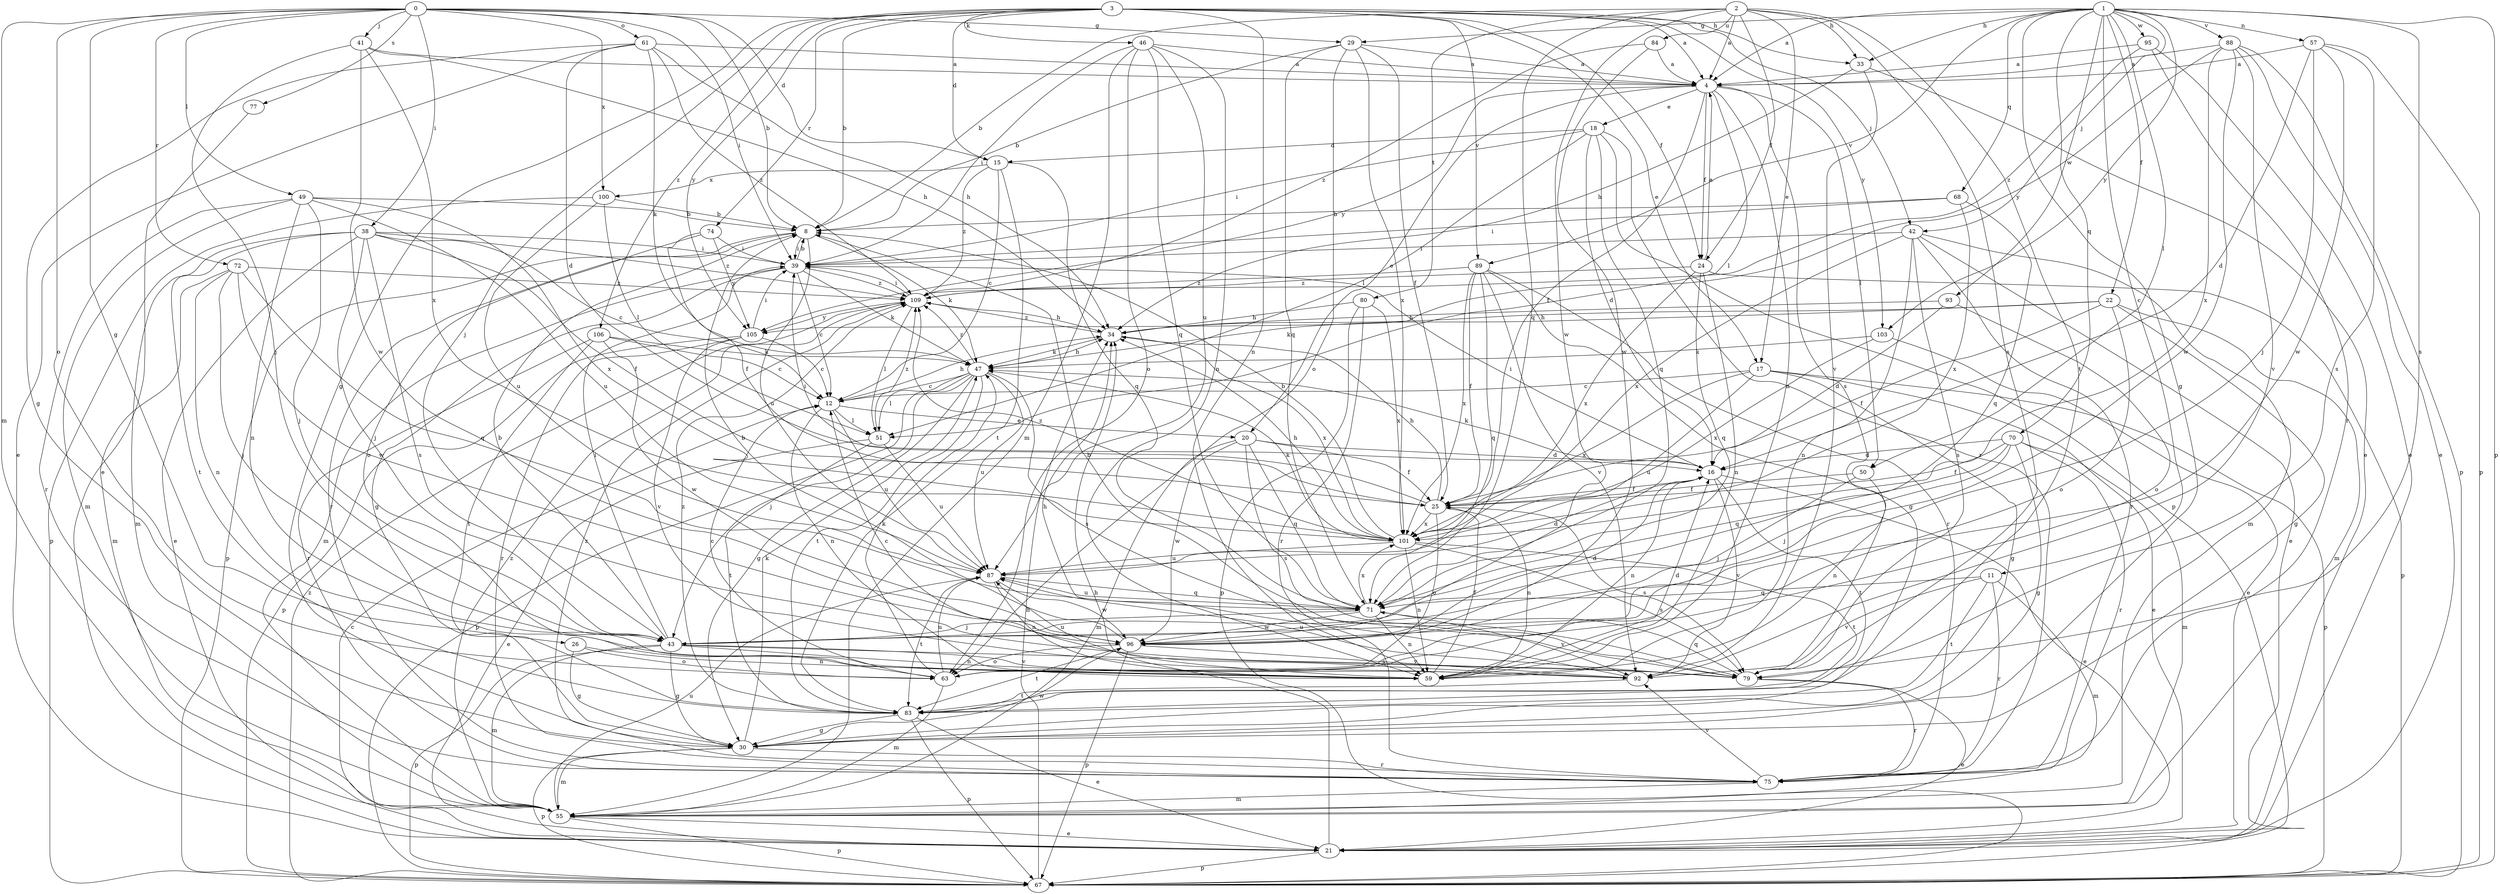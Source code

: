 strict digraph  {
0;
1;
2;
3;
4;
8;
11;
12;
15;
16;
17;
18;
20;
21;
22;
24;
25;
26;
29;
30;
33;
34;
38;
39;
41;
42;
43;
46;
47;
49;
50;
51;
55;
57;
59;
61;
63;
67;
68;
70;
71;
72;
74;
75;
77;
79;
80;
83;
84;
87;
88;
89;
92;
93;
95;
96;
100;
101;
103;
105;
106;
109;
0 -> 8  [label=b];
0 -> 15  [label=d];
0 -> 26  [label=g];
0 -> 29  [label=g];
0 -> 38  [label=i];
0 -> 39  [label=i];
0 -> 41  [label=j];
0 -> 49  [label=l];
0 -> 55  [label=m];
0 -> 61  [label=o];
0 -> 63  [label=o];
0 -> 72  [label=r];
0 -> 77  [label=s];
0 -> 100  [label=x];
1 -> 4  [label=a];
1 -> 11  [label=c];
1 -> 22  [label=f];
1 -> 29  [label=g];
1 -> 30  [label=g];
1 -> 33  [label=h];
1 -> 42  [label=j];
1 -> 50  [label=l];
1 -> 57  [label=n];
1 -> 67  [label=p];
1 -> 68  [label=q];
1 -> 70  [label=q];
1 -> 79  [label=s];
1 -> 88  [label=v];
1 -> 89  [label=v];
1 -> 93  [label=w];
1 -> 95  [label=w];
1 -> 103  [label=y];
2 -> 4  [label=a];
2 -> 8  [label=b];
2 -> 17  [label=e];
2 -> 24  [label=f];
2 -> 33  [label=h];
2 -> 71  [label=q];
2 -> 79  [label=s];
2 -> 80  [label=t];
2 -> 83  [label=t];
2 -> 84  [label=u];
2 -> 96  [label=w];
3 -> 4  [label=a];
3 -> 8  [label=b];
3 -> 15  [label=d];
3 -> 17  [label=e];
3 -> 24  [label=f];
3 -> 30  [label=g];
3 -> 33  [label=h];
3 -> 42  [label=j];
3 -> 43  [label=j];
3 -> 46  [label=k];
3 -> 59  [label=n];
3 -> 74  [label=r];
3 -> 89  [label=v];
3 -> 103  [label=y];
3 -> 105  [label=y];
3 -> 106  [label=z];
4 -> 18  [label=e];
4 -> 20  [label=e];
4 -> 24  [label=f];
4 -> 25  [label=f];
4 -> 50  [label=l];
4 -> 51  [label=l];
4 -> 59  [label=n];
4 -> 79  [label=s];
4 -> 105  [label=y];
8 -> 39  [label=i];
8 -> 47  [label=k];
8 -> 67  [label=p];
8 -> 75  [label=r];
8 -> 87  [label=u];
11 -> 55  [label=m];
11 -> 71  [label=q];
11 -> 75  [label=r];
11 -> 83  [label=t];
11 -> 92  [label=v];
12 -> 20  [label=e];
12 -> 34  [label=h];
12 -> 51  [label=l];
12 -> 59  [label=n];
12 -> 87  [label=u];
15 -> 12  [label=c];
15 -> 71  [label=q];
15 -> 83  [label=t];
15 -> 100  [label=x];
15 -> 109  [label=z];
16 -> 21  [label=e];
16 -> 25  [label=f];
16 -> 39  [label=i];
16 -> 47  [label=k];
16 -> 59  [label=n];
16 -> 83  [label=t];
16 -> 92  [label=v];
17 -> 12  [label=c];
17 -> 21  [label=e];
17 -> 30  [label=g];
17 -> 67  [label=p];
17 -> 87  [label=u];
17 -> 101  [label=x];
18 -> 15  [label=d];
18 -> 16  [label=d];
18 -> 39  [label=i];
18 -> 51  [label=l];
18 -> 67  [label=p];
18 -> 71  [label=q];
18 -> 75  [label=r];
20 -> 16  [label=d];
20 -> 25  [label=f];
20 -> 55  [label=m];
20 -> 71  [label=q];
20 -> 79  [label=s];
20 -> 96  [label=w];
21 -> 12  [label=c];
21 -> 34  [label=h];
21 -> 67  [label=p];
22 -> 25  [label=f];
22 -> 30  [label=g];
22 -> 34  [label=h];
22 -> 47  [label=k];
22 -> 55  [label=m];
22 -> 63  [label=o];
24 -> 4  [label=a];
24 -> 59  [label=n];
24 -> 67  [label=p];
24 -> 71  [label=q];
24 -> 101  [label=x];
24 -> 109  [label=z];
25 -> 34  [label=h];
25 -> 39  [label=i];
25 -> 59  [label=n];
25 -> 63  [label=o];
25 -> 79  [label=s];
25 -> 101  [label=x];
26 -> 30  [label=g];
26 -> 59  [label=n];
26 -> 63  [label=o];
29 -> 4  [label=a];
29 -> 8  [label=b];
29 -> 25  [label=f];
29 -> 63  [label=o];
29 -> 71  [label=q];
29 -> 101  [label=x];
30 -> 47  [label=k];
30 -> 55  [label=m];
30 -> 67  [label=p];
30 -> 75  [label=r];
30 -> 96  [label=w];
33 -> 21  [label=e];
33 -> 34  [label=h];
33 -> 92  [label=v];
34 -> 47  [label=k];
34 -> 101  [label=x];
34 -> 109  [label=z];
38 -> 12  [label=c];
38 -> 21  [label=e];
38 -> 25  [label=f];
38 -> 39  [label=i];
38 -> 43  [label=j];
38 -> 55  [label=m];
38 -> 79  [label=s];
38 -> 83  [label=t];
38 -> 109  [label=z];
39 -> 8  [label=b];
39 -> 12  [label=c];
39 -> 30  [label=g];
39 -> 47  [label=k];
39 -> 55  [label=m];
39 -> 109  [label=z];
41 -> 4  [label=a];
41 -> 34  [label=h];
41 -> 43  [label=j];
41 -> 96  [label=w];
41 -> 101  [label=x];
42 -> 21  [label=e];
42 -> 39  [label=i];
42 -> 55  [label=m];
42 -> 59  [label=n];
42 -> 75  [label=r];
42 -> 79  [label=s];
42 -> 101  [label=x];
43 -> 8  [label=b];
43 -> 30  [label=g];
43 -> 39  [label=i];
43 -> 55  [label=m];
43 -> 59  [label=n];
43 -> 67  [label=p];
43 -> 79  [label=s];
43 -> 92  [label=v];
46 -> 4  [label=a];
46 -> 39  [label=i];
46 -> 55  [label=m];
46 -> 59  [label=n];
46 -> 63  [label=o];
46 -> 71  [label=q];
46 -> 87  [label=u];
47 -> 12  [label=c];
47 -> 30  [label=g];
47 -> 34  [label=h];
47 -> 43  [label=j];
47 -> 51  [label=l];
47 -> 67  [label=p];
47 -> 79  [label=s];
47 -> 83  [label=t];
47 -> 87  [label=u];
47 -> 109  [label=z];
49 -> 8  [label=b];
49 -> 43  [label=j];
49 -> 55  [label=m];
49 -> 59  [label=n];
49 -> 75  [label=r];
49 -> 87  [label=u];
49 -> 101  [label=x];
50 -> 25  [label=f];
50 -> 43  [label=j];
50 -> 59  [label=n];
51 -> 21  [label=e];
51 -> 83  [label=t];
51 -> 87  [label=u];
51 -> 109  [label=z];
55 -> 21  [label=e];
55 -> 67  [label=p];
55 -> 87  [label=u];
55 -> 109  [label=z];
57 -> 4  [label=a];
57 -> 16  [label=d];
57 -> 43  [label=j];
57 -> 67  [label=p];
57 -> 79  [label=s];
57 -> 96  [label=w];
59 -> 16  [label=d];
59 -> 25  [label=f];
59 -> 87  [label=u];
61 -> 4  [label=a];
61 -> 16  [label=d];
61 -> 21  [label=e];
61 -> 30  [label=g];
61 -> 34  [label=h];
61 -> 47  [label=k];
61 -> 109  [label=z];
63 -> 12  [label=c];
63 -> 47  [label=k];
63 -> 55  [label=m];
63 -> 87  [label=u];
67 -> 34  [label=h];
67 -> 109  [label=z];
68 -> 8  [label=b];
68 -> 39  [label=i];
68 -> 71  [label=q];
68 -> 101  [label=x];
70 -> 16  [label=d];
70 -> 25  [label=f];
70 -> 30  [label=g];
70 -> 43  [label=j];
70 -> 55  [label=m];
70 -> 71  [label=q];
70 -> 75  [label=r];
71 -> 43  [label=j];
71 -> 59  [label=n];
71 -> 87  [label=u];
71 -> 92  [label=v];
71 -> 96  [label=w];
71 -> 101  [label=x];
72 -> 43  [label=j];
72 -> 55  [label=m];
72 -> 59  [label=n];
72 -> 71  [label=q];
72 -> 96  [label=w];
72 -> 109  [label=z];
74 -> 25  [label=f];
74 -> 39  [label=i];
74 -> 63  [label=o];
74 -> 105  [label=y];
75 -> 55  [label=m];
75 -> 92  [label=v];
75 -> 109  [label=z];
77 -> 21  [label=e];
79 -> 8  [label=b];
79 -> 21  [label=e];
79 -> 71  [label=q];
79 -> 75  [label=r];
79 -> 87  [label=u];
80 -> 34  [label=h];
80 -> 67  [label=p];
80 -> 75  [label=r];
80 -> 101  [label=x];
83 -> 21  [label=e];
83 -> 30  [label=g];
83 -> 67  [label=p];
83 -> 109  [label=z];
84 -> 4  [label=a];
84 -> 96  [label=w];
84 -> 109  [label=z];
87 -> 16  [label=d];
87 -> 59  [label=n];
87 -> 71  [label=q];
87 -> 83  [label=t];
87 -> 96  [label=w];
88 -> 4  [label=a];
88 -> 21  [label=e];
88 -> 67  [label=p];
88 -> 92  [label=v];
88 -> 96  [label=w];
88 -> 101  [label=x];
88 -> 105  [label=y];
89 -> 25  [label=f];
89 -> 30  [label=g];
89 -> 71  [label=q];
89 -> 75  [label=r];
89 -> 92  [label=v];
89 -> 101  [label=x];
89 -> 109  [label=z];
92 -> 12  [label=c];
92 -> 34  [label=h];
92 -> 83  [label=t];
93 -> 16  [label=d];
93 -> 34  [label=h];
93 -> 63  [label=o];
95 -> 4  [label=a];
95 -> 21  [label=e];
95 -> 75  [label=r];
95 -> 109  [label=z];
96 -> 8  [label=b];
96 -> 16  [label=d];
96 -> 63  [label=o];
96 -> 67  [label=p];
96 -> 83  [label=t];
96 -> 92  [label=v];
100 -> 8  [label=b];
100 -> 51  [label=l];
100 -> 67  [label=p];
100 -> 87  [label=u];
101 -> 8  [label=b];
101 -> 34  [label=h];
101 -> 47  [label=k];
101 -> 59  [label=n];
101 -> 79  [label=s];
101 -> 83  [label=t];
101 -> 87  [label=u];
101 -> 109  [label=z];
103 -> 21  [label=e];
103 -> 47  [label=k];
103 -> 101  [label=x];
105 -> 12  [label=c];
105 -> 39  [label=i];
105 -> 67  [label=p];
105 -> 75  [label=r];
105 -> 92  [label=v];
106 -> 12  [label=c];
106 -> 47  [label=k];
106 -> 75  [label=r];
106 -> 83  [label=t];
106 -> 96  [label=w];
109 -> 34  [label=h];
109 -> 39  [label=i];
109 -> 51  [label=l];
109 -> 105  [label=y];
}
